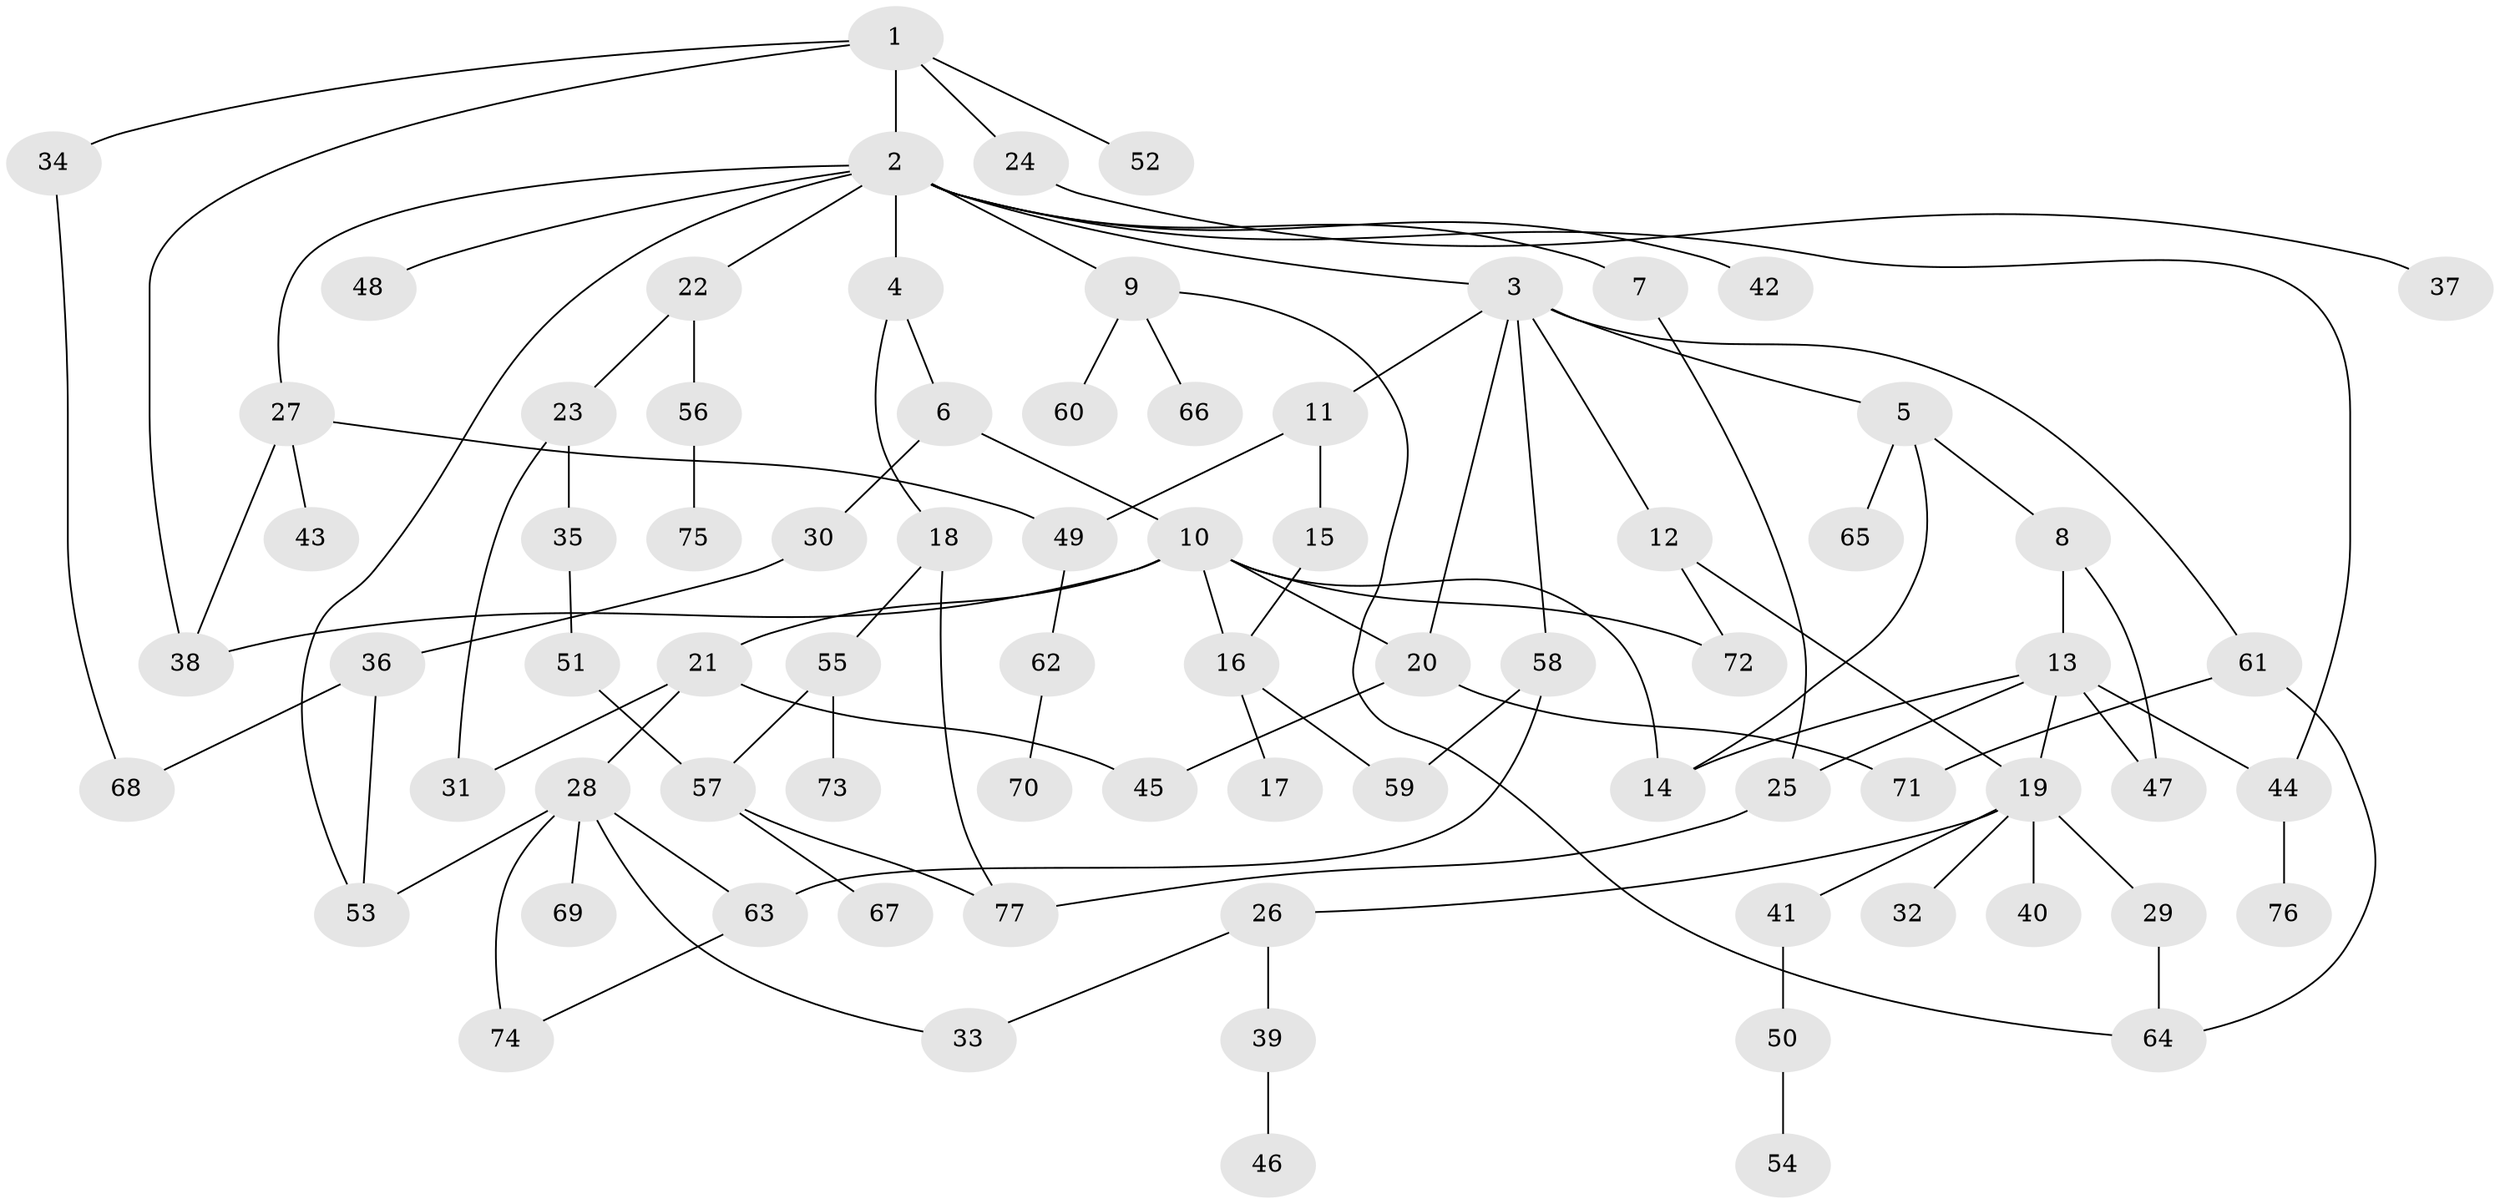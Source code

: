 // coarse degree distribution, {5: 0.04, 13: 0.02, 9: 0.02, 4: 0.1, 3: 0.28, 8: 0.02, 7: 0.02, 2: 0.18, 6: 0.02, 1: 0.3}
// Generated by graph-tools (version 1.1) at 2025/23/03/03/25 07:23:34]
// undirected, 77 vertices, 103 edges
graph export_dot {
graph [start="1"]
  node [color=gray90,style=filled];
  1;
  2;
  3;
  4;
  5;
  6;
  7;
  8;
  9;
  10;
  11;
  12;
  13;
  14;
  15;
  16;
  17;
  18;
  19;
  20;
  21;
  22;
  23;
  24;
  25;
  26;
  27;
  28;
  29;
  30;
  31;
  32;
  33;
  34;
  35;
  36;
  37;
  38;
  39;
  40;
  41;
  42;
  43;
  44;
  45;
  46;
  47;
  48;
  49;
  50;
  51;
  52;
  53;
  54;
  55;
  56;
  57;
  58;
  59;
  60;
  61;
  62;
  63;
  64;
  65;
  66;
  67;
  68;
  69;
  70;
  71;
  72;
  73;
  74;
  75;
  76;
  77;
  1 -- 2;
  1 -- 24;
  1 -- 34;
  1 -- 52;
  1 -- 38;
  2 -- 3;
  2 -- 4;
  2 -- 7;
  2 -- 9;
  2 -- 22;
  2 -- 27;
  2 -- 42;
  2 -- 44;
  2 -- 48;
  2 -- 53;
  3 -- 5;
  3 -- 11;
  3 -- 12;
  3 -- 58;
  3 -- 61;
  3 -- 20;
  4 -- 6;
  4 -- 18;
  5 -- 8;
  5 -- 65;
  5 -- 14;
  6 -- 10;
  6 -- 30;
  7 -- 25;
  8 -- 13;
  8 -- 47;
  9 -- 60;
  9 -- 66;
  9 -- 64;
  10 -- 14;
  10 -- 16;
  10 -- 20;
  10 -- 21;
  10 -- 38;
  10 -- 72;
  11 -- 15;
  11 -- 49;
  12 -- 72;
  12 -- 19;
  13 -- 19;
  13 -- 25;
  13 -- 44;
  13 -- 14;
  13 -- 47;
  15 -- 16;
  16 -- 17;
  16 -- 59;
  18 -- 55;
  18 -- 77;
  19 -- 26;
  19 -- 29;
  19 -- 32;
  19 -- 40;
  19 -- 41;
  20 -- 71;
  20 -- 45;
  21 -- 28;
  21 -- 45;
  21 -- 31;
  22 -- 23;
  22 -- 56;
  23 -- 31;
  23 -- 35;
  24 -- 37;
  25 -- 77;
  26 -- 33;
  26 -- 39;
  27 -- 38;
  27 -- 43;
  27 -- 49;
  28 -- 53;
  28 -- 69;
  28 -- 74;
  28 -- 33;
  28 -- 63;
  29 -- 64;
  30 -- 36;
  34 -- 68;
  35 -- 51;
  36 -- 68;
  36 -- 53;
  39 -- 46;
  41 -- 50;
  44 -- 76;
  49 -- 62;
  50 -- 54;
  51 -- 57;
  55 -- 73;
  55 -- 57;
  56 -- 75;
  57 -- 67;
  57 -- 77;
  58 -- 63;
  58 -- 59;
  61 -- 64;
  61 -- 71;
  62 -- 70;
  63 -- 74;
}
